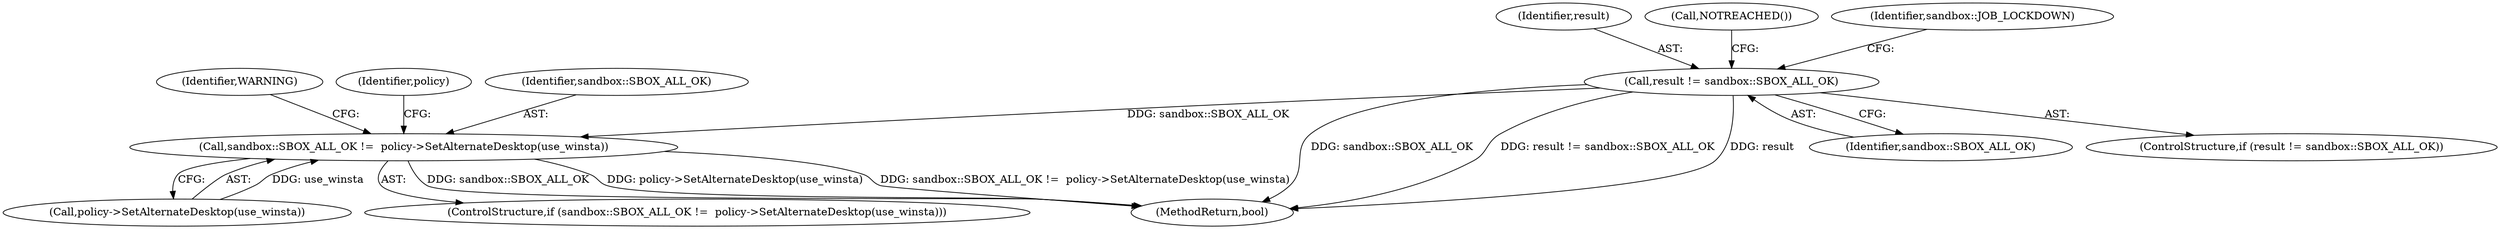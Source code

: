 digraph "1_Chrome_cd0bd79d6ebdb72183e6f0833673464cc10b3600_28@del" {
"1000105" [label="(Call,result != sandbox::SBOX_ALL_OK)"];
"1000139" [label="(Call,sandbox::SBOX_ALL_OK !=  policy->SetAlternateDesktop(use_winsta))"];
"1000139" [label="(Call,sandbox::SBOX_ALL_OK !=  policy->SetAlternateDesktop(use_winsta))"];
"1000106" [label="(Identifier,result)"];
"1000146" [label="(Identifier,WARNING)"];
"1000104" [label="(ControlStructure,if (result != sandbox::SBOX_ALL_OK))"];
"1000107" [label="(Identifier,sandbox::SBOX_ALL_OK)"];
"1000105" [label="(Call,result != sandbox::SBOX_ALL_OK)"];
"1000152" [label="(MethodReturn,bool)"];
"1000149" [label="(Identifier,policy)"];
"1000141" [label="(Call,policy->SetAlternateDesktop(use_winsta))"];
"1000138" [label="(ControlStructure,if (sandbox::SBOX_ALL_OK !=  policy->SetAlternateDesktop(use_winsta)))"];
"1000109" [label="(Call,NOTREACHED())"];
"1000140" [label="(Identifier,sandbox::SBOX_ALL_OK)"];
"1000113" [label="(Identifier,sandbox::JOB_LOCKDOWN)"];
"1000105" -> "1000104"  [label="AST: "];
"1000105" -> "1000107"  [label="CFG: "];
"1000106" -> "1000105"  [label="AST: "];
"1000107" -> "1000105"  [label="AST: "];
"1000109" -> "1000105"  [label="CFG: "];
"1000113" -> "1000105"  [label="CFG: "];
"1000105" -> "1000152"  [label="DDG: sandbox::SBOX_ALL_OK"];
"1000105" -> "1000152"  [label="DDG: result != sandbox::SBOX_ALL_OK"];
"1000105" -> "1000152"  [label="DDG: result"];
"1000105" -> "1000139"  [label="DDG: sandbox::SBOX_ALL_OK"];
"1000139" -> "1000138"  [label="AST: "];
"1000139" -> "1000141"  [label="CFG: "];
"1000140" -> "1000139"  [label="AST: "];
"1000141" -> "1000139"  [label="AST: "];
"1000146" -> "1000139"  [label="CFG: "];
"1000149" -> "1000139"  [label="CFG: "];
"1000139" -> "1000152"  [label="DDG: sandbox::SBOX_ALL_OK"];
"1000139" -> "1000152"  [label="DDG: policy->SetAlternateDesktop(use_winsta)"];
"1000139" -> "1000152"  [label="DDG: sandbox::SBOX_ALL_OK !=  policy->SetAlternateDesktop(use_winsta)"];
"1000141" -> "1000139"  [label="DDG: use_winsta"];
}
